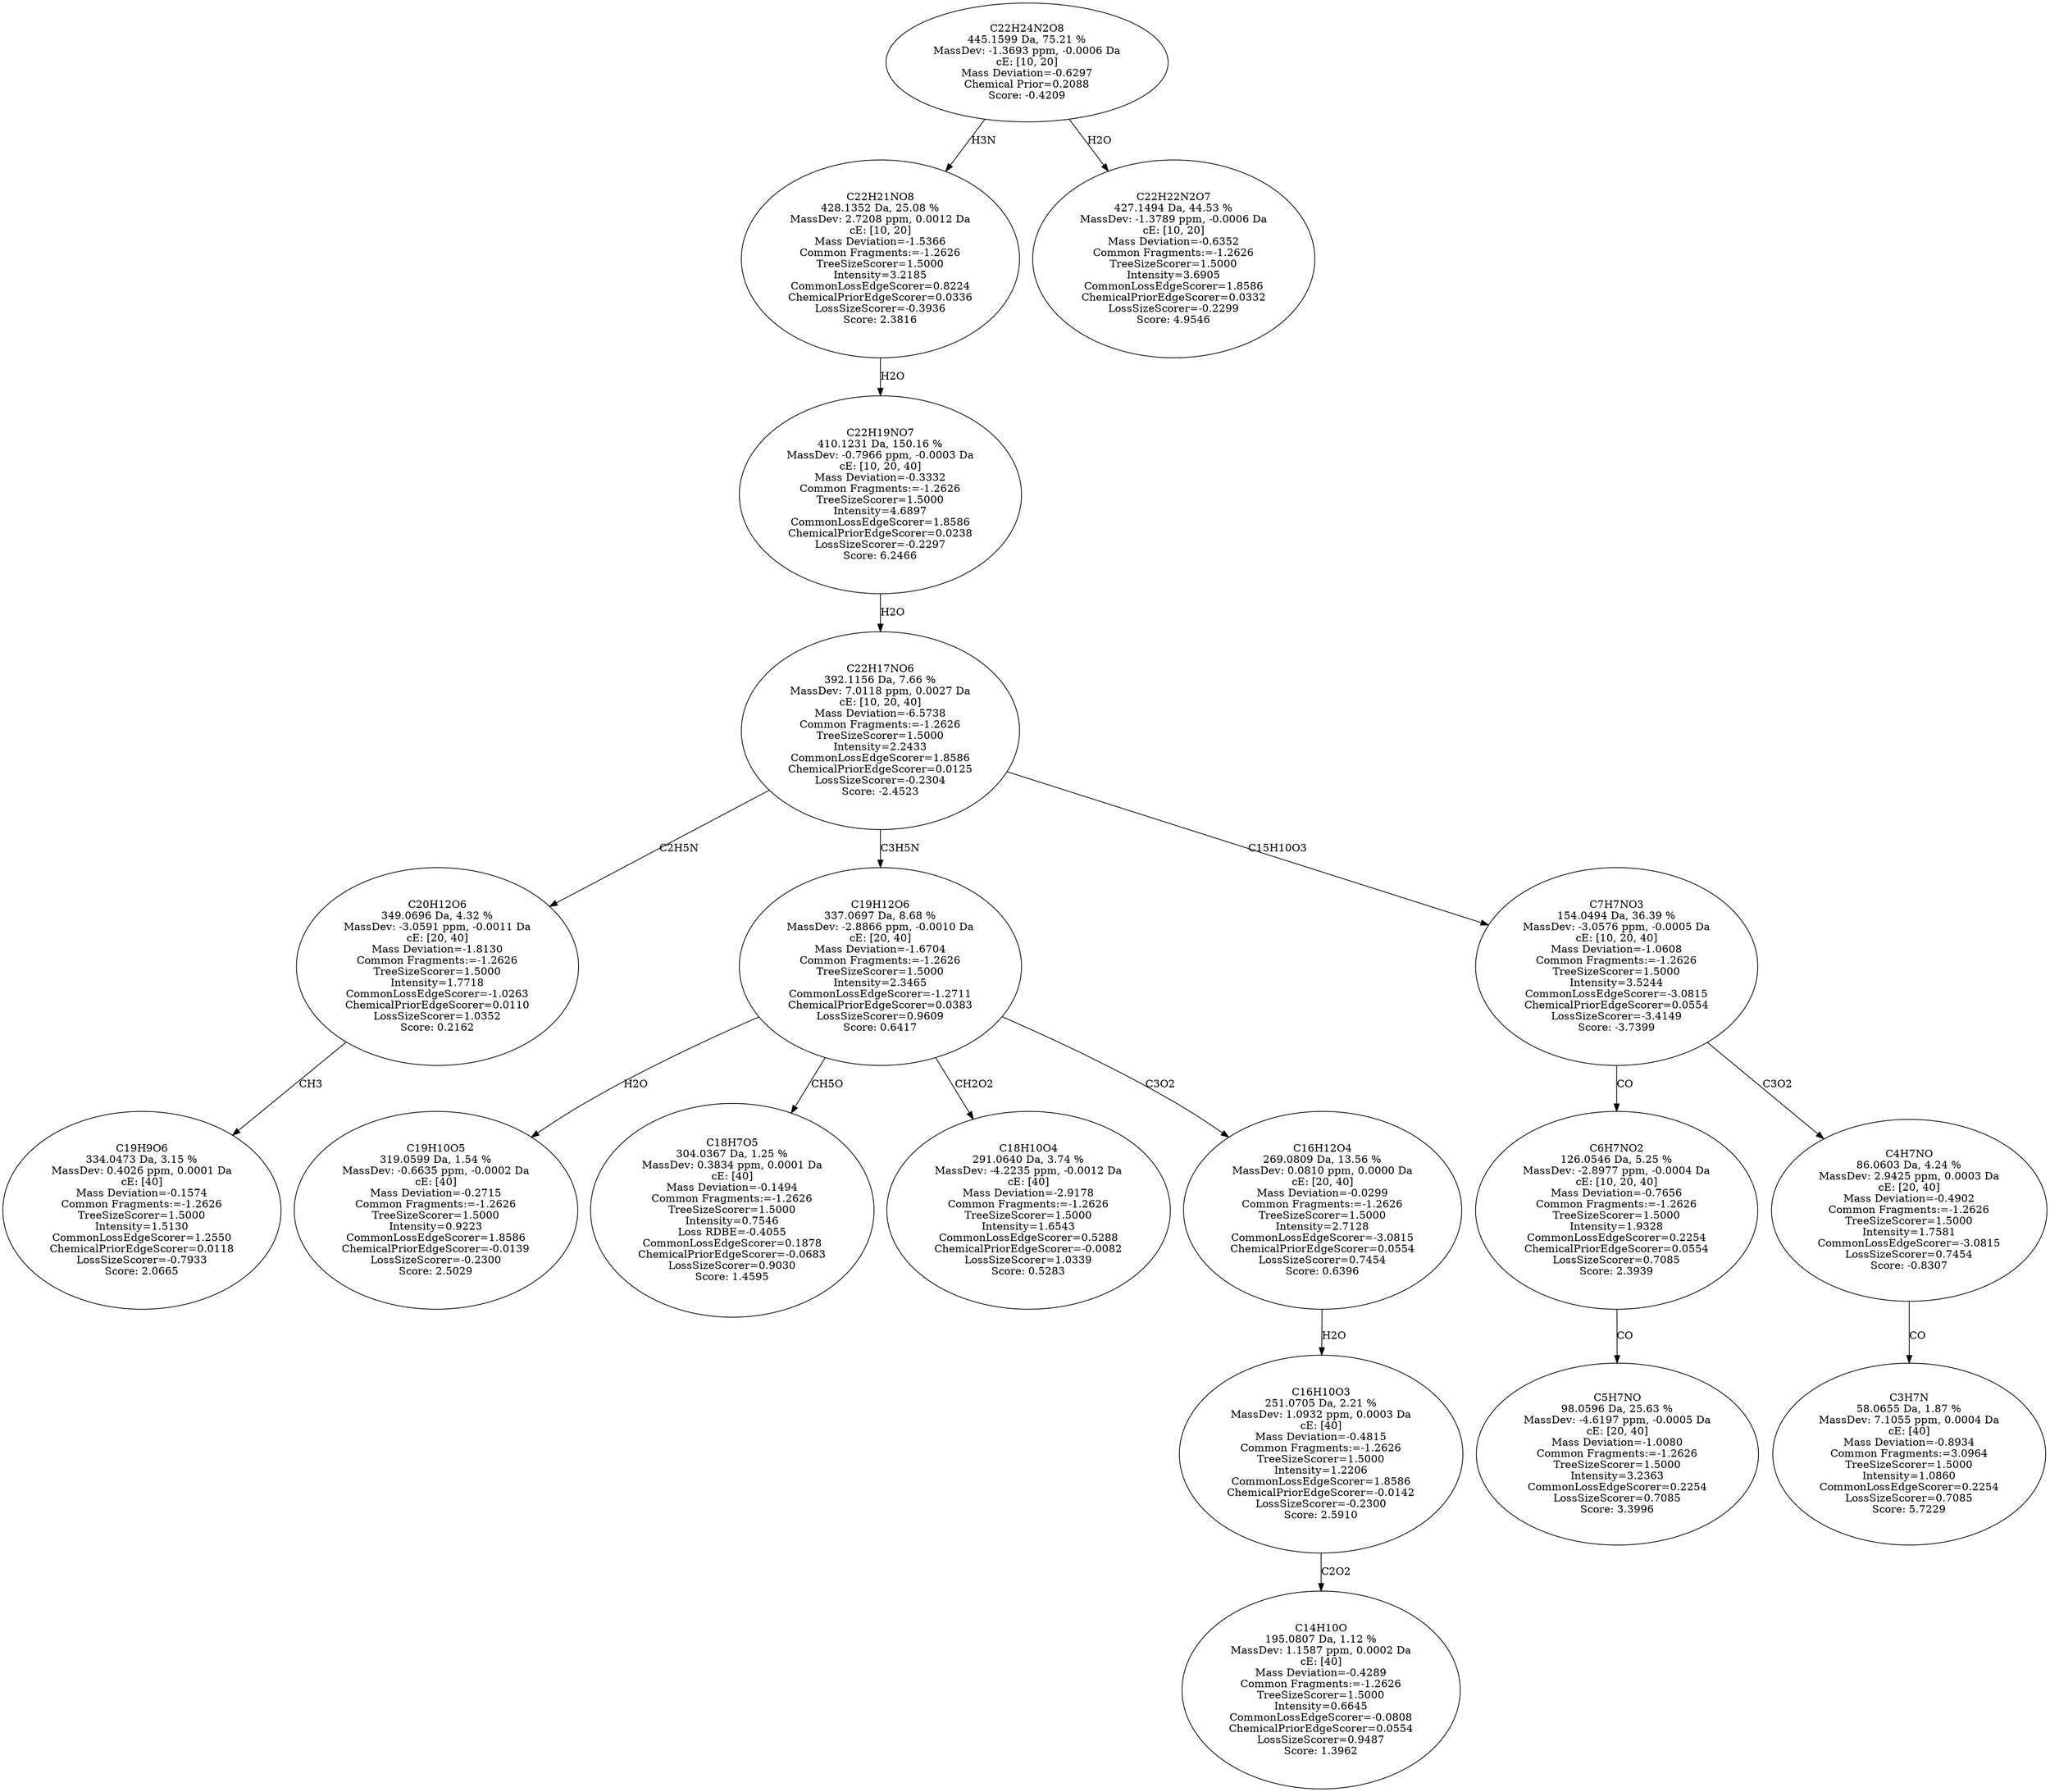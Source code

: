 strict digraph {
v1 [label="C19H9O6\n334.0473 Da, 3.15 %\nMassDev: 0.4026 ppm, 0.0001 Da\ncE: [40]\nMass Deviation=-0.1574\nCommon Fragments:=-1.2626\nTreeSizeScorer=1.5000\nIntensity=1.5130\nCommonLossEdgeScorer=1.2550\nChemicalPriorEdgeScorer=0.0118\nLossSizeScorer=-0.7933\nScore: 2.0665"];
v2 [label="C20H12O6\n349.0696 Da, 4.32 %\nMassDev: -3.0591 ppm, -0.0011 Da\ncE: [20, 40]\nMass Deviation=-1.8130\nCommon Fragments:=-1.2626\nTreeSizeScorer=1.5000\nIntensity=1.7718\nCommonLossEdgeScorer=-1.0263\nChemicalPriorEdgeScorer=0.0110\nLossSizeScorer=1.0352\nScore: 0.2162"];
v3 [label="C19H10O5\n319.0599 Da, 1.54 %\nMassDev: -0.6635 ppm, -0.0002 Da\ncE: [40]\nMass Deviation=-0.2715\nCommon Fragments:=-1.2626\nTreeSizeScorer=1.5000\nIntensity=0.9223\nCommonLossEdgeScorer=1.8586\nChemicalPriorEdgeScorer=-0.0139\nLossSizeScorer=-0.2300\nScore: 2.5029"];
v4 [label="C18H7O5\n304.0367 Da, 1.25 %\nMassDev: 0.3834 ppm, 0.0001 Da\ncE: [40]\nMass Deviation=-0.1494\nCommon Fragments:=-1.2626\nTreeSizeScorer=1.5000\nIntensity=0.7546\nLoss RDBE=-0.4055\nCommonLossEdgeScorer=0.1878\nChemicalPriorEdgeScorer=-0.0683\nLossSizeScorer=0.9030\nScore: 1.4595"];
v5 [label="C18H10O4\n291.0640 Da, 3.74 %\nMassDev: -4.2235 ppm, -0.0012 Da\ncE: [40]\nMass Deviation=-2.9178\nCommon Fragments:=-1.2626\nTreeSizeScorer=1.5000\nIntensity=1.6543\nCommonLossEdgeScorer=0.5288\nChemicalPriorEdgeScorer=-0.0082\nLossSizeScorer=1.0339\nScore: 0.5283"];
v6 [label="C14H10O\n195.0807 Da, 1.12 %\nMassDev: 1.1587 ppm, 0.0002 Da\ncE: [40]\nMass Deviation=-0.4289\nCommon Fragments:=-1.2626\nTreeSizeScorer=1.5000\nIntensity=0.6645\nCommonLossEdgeScorer=-0.0808\nChemicalPriorEdgeScorer=0.0554\nLossSizeScorer=0.9487\nScore: 1.3962"];
v7 [label="C16H10O3\n251.0705 Da, 2.21 %\nMassDev: 1.0932 ppm, 0.0003 Da\ncE: [40]\nMass Deviation=-0.4815\nCommon Fragments:=-1.2626\nTreeSizeScorer=1.5000\nIntensity=1.2206\nCommonLossEdgeScorer=1.8586\nChemicalPriorEdgeScorer=-0.0142\nLossSizeScorer=-0.2300\nScore: 2.5910"];
v8 [label="C16H12O4\n269.0809 Da, 13.56 %\nMassDev: 0.0810 ppm, 0.0000 Da\ncE: [20, 40]\nMass Deviation=-0.0299\nCommon Fragments:=-1.2626\nTreeSizeScorer=1.5000\nIntensity=2.7128\nCommonLossEdgeScorer=-3.0815\nChemicalPriorEdgeScorer=0.0554\nLossSizeScorer=0.7454\nScore: 0.6396"];
v9 [label="C19H12O6\n337.0697 Da, 8.68 %\nMassDev: -2.8866 ppm, -0.0010 Da\ncE: [20, 40]\nMass Deviation=-1.6704\nCommon Fragments:=-1.2626\nTreeSizeScorer=1.5000\nIntensity=2.3465\nCommonLossEdgeScorer=-1.2711\nChemicalPriorEdgeScorer=0.0383\nLossSizeScorer=0.9609\nScore: 0.6417"];
v10 [label="C5H7NO\n98.0596 Da, 25.63 %\nMassDev: -4.6197 ppm, -0.0005 Da\ncE: [20, 40]\nMass Deviation=-1.0080\nCommon Fragments:=-1.2626\nTreeSizeScorer=1.5000\nIntensity=3.2363\nCommonLossEdgeScorer=0.2254\nLossSizeScorer=0.7085\nScore: 3.3996"];
v11 [label="C6H7NO2\n126.0546 Da, 5.25 %\nMassDev: -2.8977 ppm, -0.0004 Da\ncE: [10, 20, 40]\nMass Deviation=-0.7656\nCommon Fragments:=-1.2626\nTreeSizeScorer=1.5000\nIntensity=1.9328\nCommonLossEdgeScorer=0.2254\nChemicalPriorEdgeScorer=0.0554\nLossSizeScorer=0.7085\nScore: 2.3939"];
v12 [label="C3H7N\n58.0655 Da, 1.87 %\nMassDev: 7.1055 ppm, 0.0004 Da\ncE: [40]\nMass Deviation=-0.8934\nCommon Fragments:=3.0964\nTreeSizeScorer=1.5000\nIntensity=1.0860\nCommonLossEdgeScorer=0.2254\nLossSizeScorer=0.7085\nScore: 5.7229"];
v13 [label="C4H7NO\n86.0603 Da, 4.24 %\nMassDev: 2.9425 ppm, 0.0003 Da\ncE: [20, 40]\nMass Deviation=-0.4902\nCommon Fragments:=-1.2626\nTreeSizeScorer=1.5000\nIntensity=1.7581\nCommonLossEdgeScorer=-3.0815\nLossSizeScorer=0.7454\nScore: -0.8307"];
v14 [label="C7H7NO3\n154.0494 Da, 36.39 %\nMassDev: -3.0576 ppm, -0.0005 Da\ncE: [10, 20, 40]\nMass Deviation=-1.0608\nCommon Fragments:=-1.2626\nTreeSizeScorer=1.5000\nIntensity=3.5244\nCommonLossEdgeScorer=-3.0815\nChemicalPriorEdgeScorer=0.0554\nLossSizeScorer=-3.4149\nScore: -3.7399"];
v15 [label="C22H17NO6\n392.1156 Da, 7.66 %\nMassDev: 7.0118 ppm, 0.0027 Da\ncE: [10, 20, 40]\nMass Deviation=-6.5738\nCommon Fragments:=-1.2626\nTreeSizeScorer=1.5000\nIntensity=2.2433\nCommonLossEdgeScorer=1.8586\nChemicalPriorEdgeScorer=0.0125\nLossSizeScorer=-0.2304\nScore: -2.4523"];
v16 [label="C22H19NO7\n410.1231 Da, 150.16 %\nMassDev: -0.7966 ppm, -0.0003 Da\ncE: [10, 20, 40]\nMass Deviation=-0.3332\nCommon Fragments:=-1.2626\nTreeSizeScorer=1.5000\nIntensity=4.6897\nCommonLossEdgeScorer=1.8586\nChemicalPriorEdgeScorer=0.0238\nLossSizeScorer=-0.2297\nScore: 6.2466"];
v17 [label="C22H21NO8\n428.1352 Da, 25.08 %\nMassDev: 2.7208 ppm, 0.0012 Da\ncE: [10, 20]\nMass Deviation=-1.5366\nCommon Fragments:=-1.2626\nTreeSizeScorer=1.5000\nIntensity=3.2185\nCommonLossEdgeScorer=0.8224\nChemicalPriorEdgeScorer=0.0336\nLossSizeScorer=-0.3936\nScore: 2.3816"];
v18 [label="C22H22N2O7\n427.1494 Da, 44.53 %\nMassDev: -1.3789 ppm, -0.0006 Da\ncE: [10, 20]\nMass Deviation=-0.6352\nCommon Fragments:=-1.2626\nTreeSizeScorer=1.5000\nIntensity=3.6905\nCommonLossEdgeScorer=1.8586\nChemicalPriorEdgeScorer=0.0332\nLossSizeScorer=-0.2299\nScore: 4.9546"];
v19 [label="C22H24N2O8\n445.1599 Da, 75.21 %\nMassDev: -1.3693 ppm, -0.0006 Da\ncE: [10, 20]\nMass Deviation=-0.6297\nChemical Prior=0.2088\nScore: -0.4209"];
v2 -> v1 [label="CH3"];
v15 -> v2 [label="C2H5N"];
v9 -> v3 [label="H2O"];
v9 -> v4 [label="CH5O"];
v9 -> v5 [label="CH2O2"];
v7 -> v6 [label="C2O2"];
v8 -> v7 [label="H2O"];
v9 -> v8 [label="C3O2"];
v15 -> v9 [label="C3H5N"];
v11 -> v10 [label="CO"];
v14 -> v11 [label="CO"];
v13 -> v12 [label="CO"];
v14 -> v13 [label="C3O2"];
v15 -> v14 [label="C15H10O3"];
v16 -> v15 [label="H2O"];
v17 -> v16 [label="H2O"];
v19 -> v17 [label="H3N"];
v19 -> v18 [label="H2O"];
}